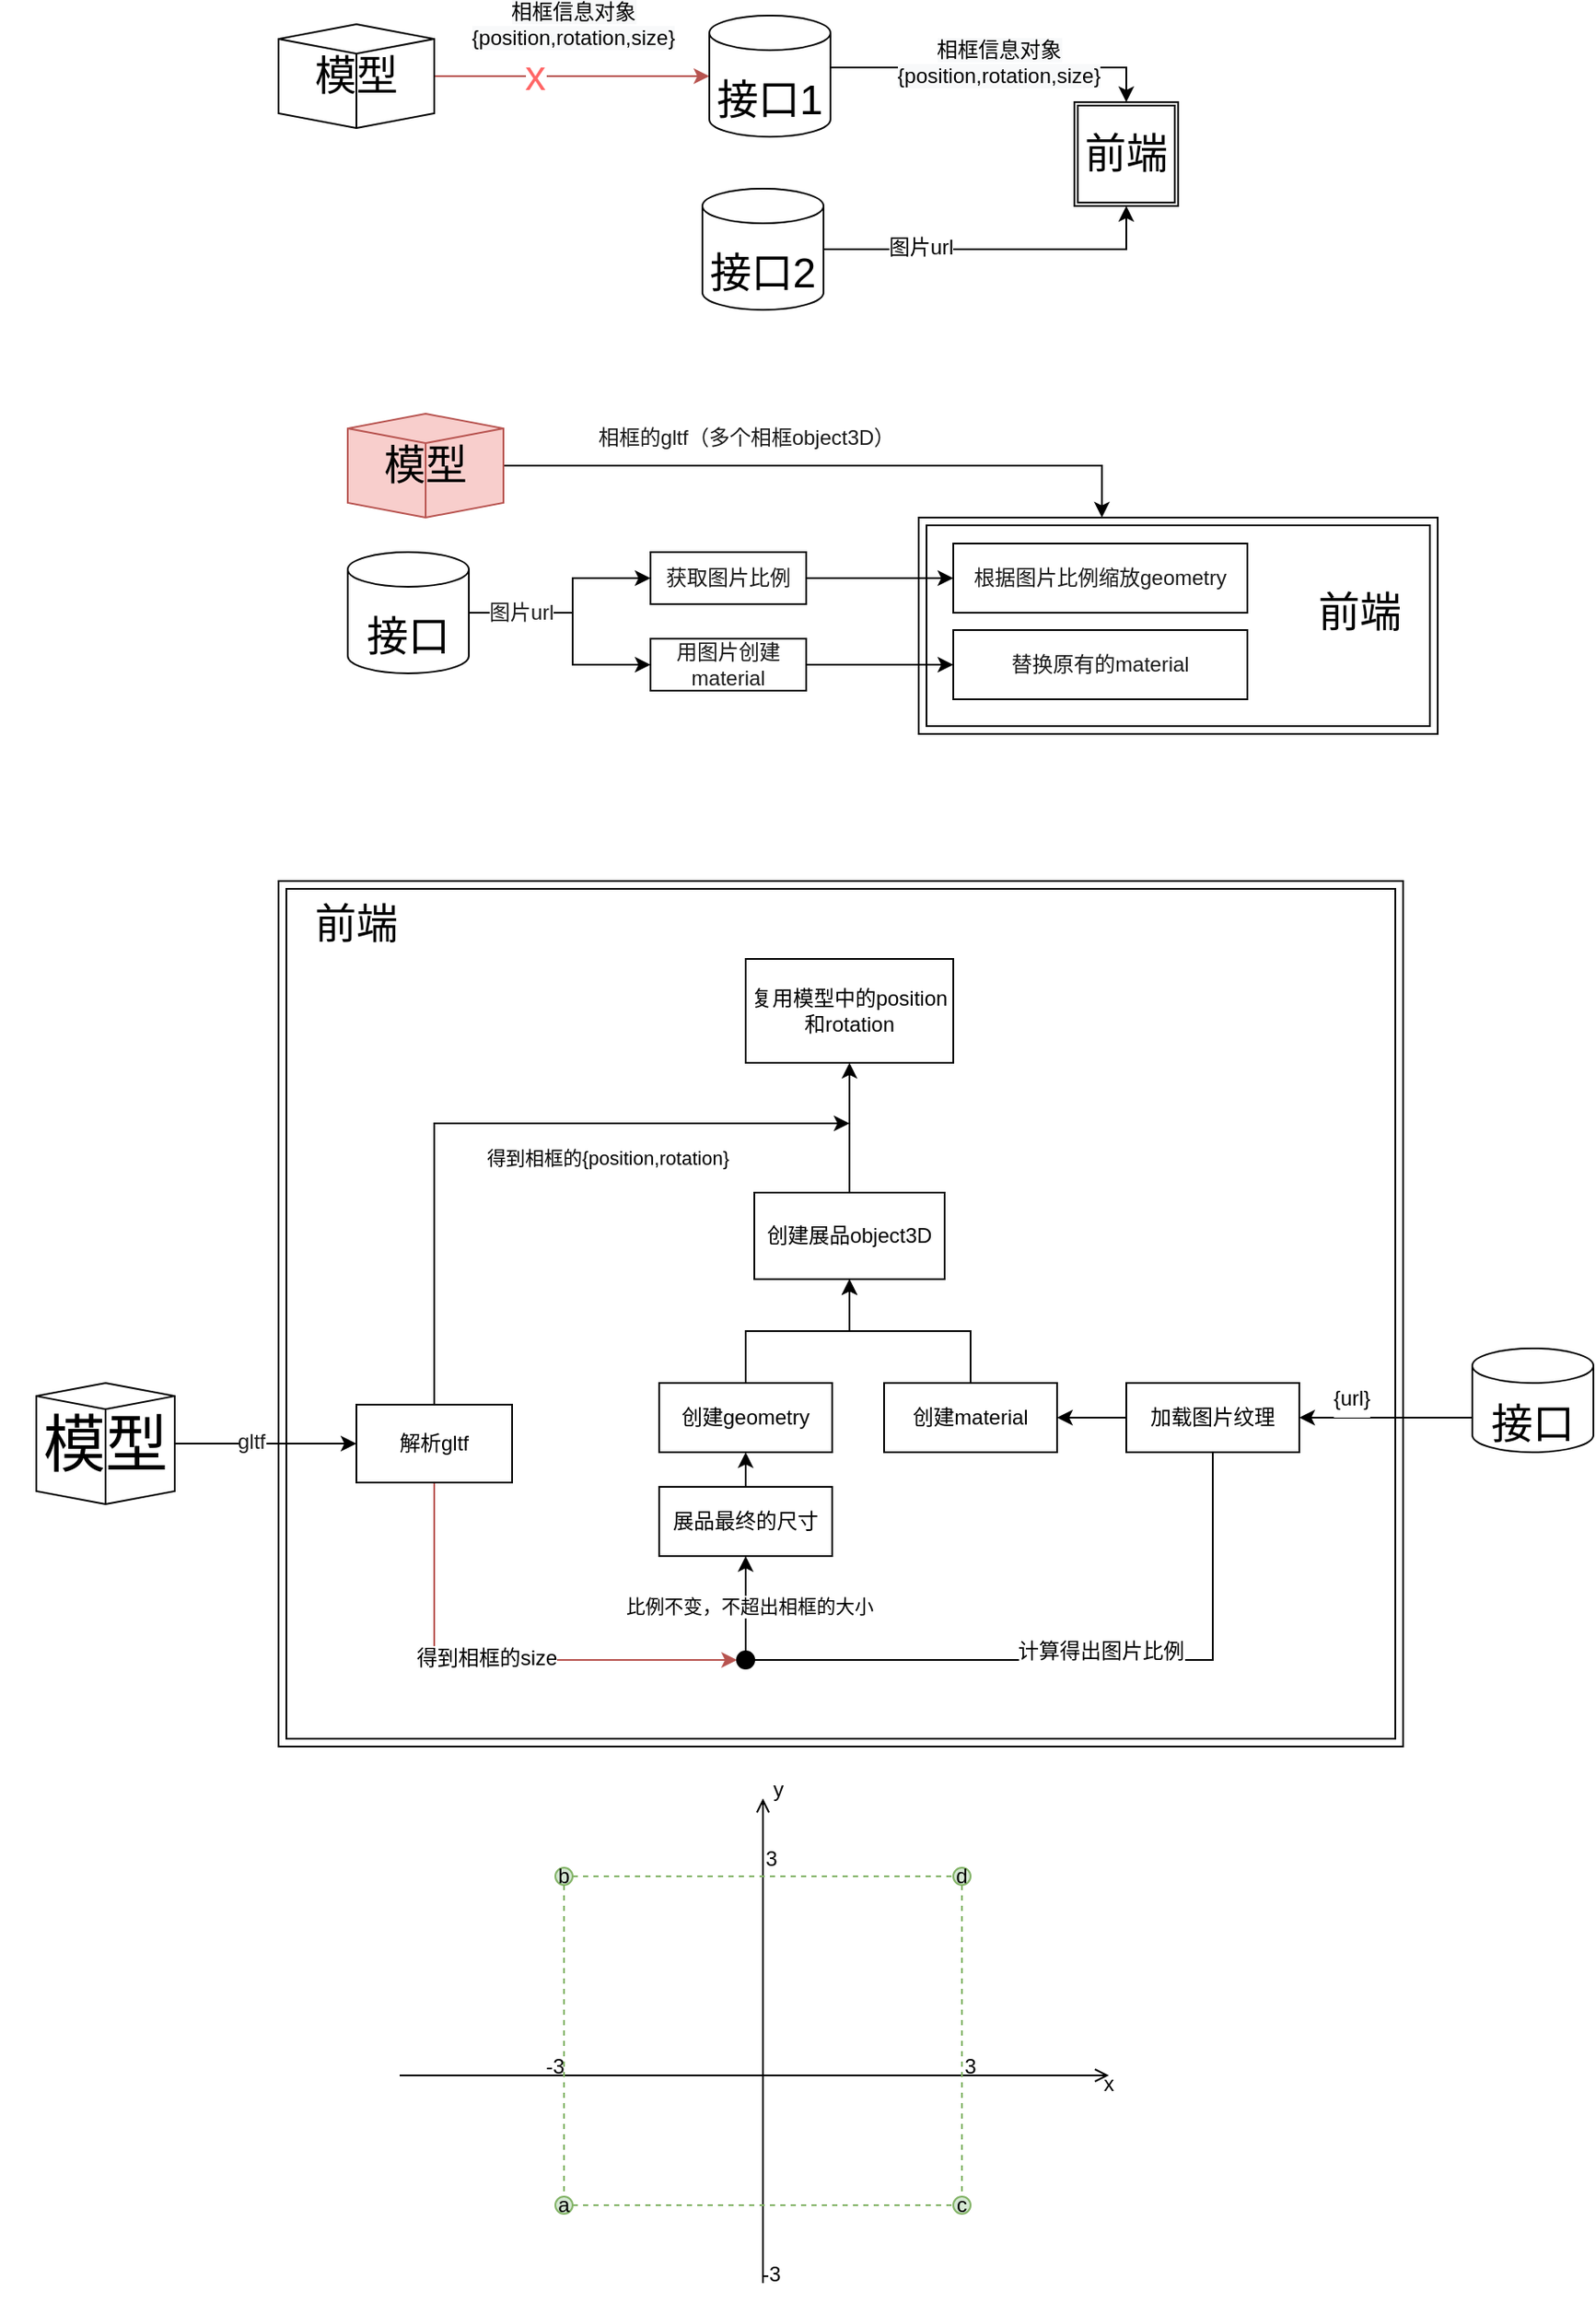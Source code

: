 <mxfile version="20.2.5" type="device"><diagram id="fUdUYy7fY1IGSnhNX8O1" name="展品数据的处理"><mxGraphModel dx="1084" dy="1908" grid="1" gridSize="10" guides="1" tooltips="1" connect="1" arrows="1" fold="1" page="1" pageScale="1" pageWidth="827" pageHeight="1169" math="0" shadow="0"><root><mxCell id="0"/><mxCell id="1" parent="0"/><mxCell id="0KS3gmJVQkQcglxgdlWM-10" style="edgeStyle=orthogonalEdgeStyle;rounded=0;orthogonalLoop=1;jettySize=auto;html=1;exitX=0.5;exitY=1;exitDx=0;exitDy=0;entryX=0;entryY=0.5;entryDx=0;entryDy=0;fillColor=#f8cecc;strokeColor=#b85450;" parent="1" source="yQscxnqC05ns_F5DoMBZ-3" target="0KS3gmJVQkQcglxgdlWM-9" edge="1"><mxGeometry relative="1" as="geometry"><mxPoint x="309.0" y="640.5" as="sourcePoint"/></mxGeometry></mxCell><mxCell id="yQscxnqC05ns_F5DoMBZ-20" value="得到相框的size" style="edgeLabel;html=1;align=center;verticalAlign=middle;resizable=0;points=[];fontSize=12;" parent="0KS3gmJVQkQcglxgdlWM-10" vertex="1" connectable="0"><mxGeometry x="-0.047" y="1" relative="1" as="geometry"><mxPoint as="offset"/></mxGeometry></mxCell><mxCell id="0KS3gmJVQkQcglxgdlWM-19" style="edgeStyle=orthogonalEdgeStyle;rounded=0;orthogonalLoop=1;jettySize=auto;html=1;exitX=0;exitY=0;exitDx=0;exitDy=40;entryX=1;entryY=0.5;entryDx=0;entryDy=0;exitPerimeter=0;" parent="1" source="0KS3gmJVQkQcglxgdlWM-24" target="yQscxnqC05ns_F5DoMBZ-11" edge="1"><mxGeometry relative="1" as="geometry"><mxPoint x="650" y="500" as="sourcePoint"/></mxGeometry></mxCell><mxCell id="yQscxnqC05ns_F5DoMBZ-10" value="&lt;font style=&quot;font-size: 12px;&quot;&gt;{url}&lt;/font&gt;" style="edgeLabel;html=1;align=center;verticalAlign=middle;resizable=0;points=[];fontSize=24;" parent="0KS3gmJVQkQcglxgdlWM-19" vertex="1" connectable="0"><mxGeometry x="0.161" relative="1" as="geometry"><mxPoint x="-12" y="-15" as="offset"/></mxGeometry></mxCell><mxCell id="0KS3gmJVQkQcglxgdlWM-12" style="edgeStyle=orthogonalEdgeStyle;rounded=0;orthogonalLoop=1;jettySize=auto;html=1;exitX=0.5;exitY=0;exitDx=0;exitDy=0;entryX=0.5;entryY=1;entryDx=0;entryDy=0;" parent="1" source="0KS3gmJVQkQcglxgdlWM-9" target="0KS3gmJVQkQcglxgdlWM-14" edge="1"><mxGeometry relative="1" as="geometry"/></mxCell><mxCell id="0KS3gmJVQkQcglxgdlWM-15" value="比例不变，不超出相框的大小" style="edgeLabel;html=1;align=center;verticalAlign=middle;resizable=0;points=[];" parent="0KS3gmJVQkQcglxgdlWM-12" vertex="1" connectable="0"><mxGeometry x="-0.059" y="-2" relative="1" as="geometry"><mxPoint as="offset"/></mxGeometry></mxCell><mxCell id="0KS3gmJVQkQcglxgdlWM-9" value="" style="ellipse;whiteSpace=wrap;html=1;aspect=fixed;fillColor=#000000;" parent="1" vertex="1"><mxGeometry x="425" y="635" width="10" height="10" as="geometry"/></mxCell><mxCell id="0KS3gmJVQkQcglxgdlWM-17" style="edgeStyle=orthogonalEdgeStyle;rounded=0;orthogonalLoop=1;jettySize=auto;html=1;exitX=0.5;exitY=0;exitDx=0;exitDy=0;entryX=0.5;entryY=1;entryDx=0;entryDy=0;" parent="1" source="0KS3gmJVQkQcglxgdlWM-14" target="0KS3gmJVQkQcglxgdlWM-16" edge="1"><mxGeometry relative="1" as="geometry"/></mxCell><mxCell id="0KS3gmJVQkQcglxgdlWM-14" value="展品最终的尺寸" style="rounded=0;whiteSpace=wrap;html=1;fillColor=none;" parent="1" vertex="1"><mxGeometry x="380" y="540" width="100" height="40" as="geometry"/></mxCell><mxCell id="0KS3gmJVQkQcglxgdlWM-22" style="edgeStyle=orthogonalEdgeStyle;rounded=0;orthogonalLoop=1;jettySize=auto;html=1;exitX=0.5;exitY=0;exitDx=0;exitDy=0;" parent="1" source="0KS3gmJVQkQcglxgdlWM-16" target="0KS3gmJVQkQcglxgdlWM-20" edge="1"><mxGeometry relative="1" as="geometry"/></mxCell><mxCell id="0KS3gmJVQkQcglxgdlWM-16" value="创建geometry" style="rounded=0;whiteSpace=wrap;html=1;fillColor=none;" parent="1" vertex="1"><mxGeometry x="380" y="480" width="100" height="40" as="geometry"/></mxCell><mxCell id="0KS3gmJVQkQcglxgdlWM-21" style="edgeStyle=orthogonalEdgeStyle;rounded=0;orthogonalLoop=1;jettySize=auto;html=1;exitX=0.5;exitY=0;exitDx=0;exitDy=0;entryX=0.5;entryY=1;entryDx=0;entryDy=0;" parent="1" source="0KS3gmJVQkQcglxgdlWM-18" target="0KS3gmJVQkQcglxgdlWM-20" edge="1"><mxGeometry relative="1" as="geometry"/></mxCell><mxCell id="0KS3gmJVQkQcglxgdlWM-18" value="创建material" style="rounded=0;whiteSpace=wrap;html=1;fillColor=none;" parent="1" vertex="1"><mxGeometry x="510" y="480" width="100" height="40" as="geometry"/></mxCell><mxCell id="yQscxnqC05ns_F5DoMBZ-17" value="" style="edgeStyle=orthogonalEdgeStyle;rounded=0;orthogonalLoop=1;jettySize=auto;html=1;fontSize=12;" parent="1" source="0KS3gmJVQkQcglxgdlWM-20" target="yQscxnqC05ns_F5DoMBZ-16" edge="1"><mxGeometry relative="1" as="geometry"/></mxCell><mxCell id="0KS3gmJVQkQcglxgdlWM-20" value="创建展品object3D" style="rounded=0;whiteSpace=wrap;html=1;fillColor=none;" parent="1" vertex="1"><mxGeometry x="435" y="370" width="110" height="50" as="geometry"/></mxCell><mxCell id="yQscxnqC05ns_F5DoMBZ-7" style="edgeStyle=orthogonalEdgeStyle;rounded=0;orthogonalLoop=1;jettySize=auto;html=1;entryX=0;entryY=0.5;entryDx=0;entryDy=0;" parent="1" source="0KS3gmJVQkQcglxgdlWM-23" target="yQscxnqC05ns_F5DoMBZ-3" edge="1"><mxGeometry relative="1" as="geometry"/></mxCell><mxCell id="yQscxnqC05ns_F5DoMBZ-8" value="&lt;span style=&quot;color: rgb(26, 26, 26); font-size: 12px;&quot;&gt;gltf&lt;/span&gt;" style="edgeLabel;html=1;align=center;verticalAlign=middle;resizable=0;points=[];" parent="yQscxnqC05ns_F5DoMBZ-7" vertex="1" connectable="0"><mxGeometry x="-0.158" y="1" relative="1" as="geometry"><mxPoint as="offset"/></mxGeometry></mxCell><mxCell id="0KS3gmJVQkQcglxgdlWM-23" value="&lt;font style=&quot;font-size: 36px;&quot;&gt;模型&lt;/font&gt;" style="html=1;whiteSpace=wrap;shape=isoCube2;backgroundOutline=1;isoAngle=6;fillColor=none;" parent="1" vertex="1"><mxGeometry x="20" y="480" width="80" height="70" as="geometry"/></mxCell><mxCell id="0KS3gmJVQkQcglxgdlWM-24" value="&lt;font style=&quot;font-size: 24px;&quot;&gt;接口&lt;/font&gt;" style="shape=cylinder3;whiteSpace=wrap;html=1;boundedLbl=1;backgroundOutline=1;size=10;fontSize=36;fillColor=none;" parent="1" vertex="1"><mxGeometry x="850" y="460" width="70" height="60" as="geometry"/></mxCell><mxCell id="0KS3gmJVQkQcglxgdlWM-40" style="edgeStyle=orthogonalEdgeStyle;rounded=0;orthogonalLoop=1;jettySize=auto;html=1;exitX=1;exitY=0.5;exitDx=0;exitDy=0;exitPerimeter=0;entryX=0;entryY=0.5;entryDx=0;entryDy=0;entryPerimeter=0;fontSize=12;fillColor=#f8cecc;strokeColor=#b85450;" parent="1" source="0KS3gmJVQkQcglxgdlWM-32" target="0KS3gmJVQkQcglxgdlWM-36" edge="1"><mxGeometry relative="1" as="geometry"/></mxCell><mxCell id="0KS3gmJVQkQcglxgdlWM-41" value="&lt;span style=&quot;background-color: rgb(248, 249, 250);&quot;&gt;相框信息对象&lt;br&gt;{position,&lt;/span&gt;&lt;span style=&quot;background-color: rgb(248, 249, 250);&quot;&gt;rotation,&lt;/span&gt;&lt;span style=&quot;background-color: rgb(248, 249, 250);&quot;&gt;size}&lt;/span&gt;" style="edgeLabel;html=1;align=center;verticalAlign=middle;resizable=0;points=[];fontSize=12;" parent="0KS3gmJVQkQcglxgdlWM-40" vertex="1" connectable="0"><mxGeometry x="-0.588" y="3" relative="1" as="geometry"><mxPoint x="47" y="-27" as="offset"/></mxGeometry></mxCell><mxCell id="0KS3gmJVQkQcglxgdlWM-50" value="&lt;font color=&quot;#ff6666&quot;&gt;x&lt;/font&gt;" style="edgeLabel;html=1;align=center;verticalAlign=middle;resizable=0;points=[];fontSize=24;" parent="0KS3gmJVQkQcglxgdlWM-40" vertex="1" connectable="0"><mxGeometry x="-0.27" relative="1" as="geometry"><mxPoint as="offset"/></mxGeometry></mxCell><mxCell id="0KS3gmJVQkQcglxgdlWM-32" value="&lt;font style=&quot;font-size: 24px;&quot;&gt;模型&lt;/font&gt;" style="html=1;whiteSpace=wrap;shape=isoCube2;backgroundOutline=1;isoAngle=6;fillColor=none;" parent="1" vertex="1"><mxGeometry x="160" y="-305" width="90" height="60" as="geometry"/></mxCell><mxCell id="0KS3gmJVQkQcglxgdlWM-45" style="edgeStyle=orthogonalEdgeStyle;rounded=0;orthogonalLoop=1;jettySize=auto;html=1;exitX=1;exitY=0.5;exitDx=0;exitDy=0;exitPerimeter=0;entryX=0.5;entryY=0;entryDx=0;entryDy=0;fontSize=36;" parent="1" source="0KS3gmJVQkQcglxgdlWM-36" target="0KS3gmJVQkQcglxgdlWM-43" edge="1"><mxGeometry relative="1" as="geometry"><Array as="points"><mxPoint x="479" y="-280"/></Array></mxGeometry></mxCell><mxCell id="0KS3gmJVQkQcglxgdlWM-48" value="&lt;span style=&quot;background-color: rgb(248, 249, 250);&quot;&gt;相框信息对象&lt;br&gt;{position,&lt;/span&gt;&lt;span style=&quot;background-color: rgb(248, 249, 250);&quot;&gt;rotation,&lt;/span&gt;&lt;span style=&quot;background-color: rgb(248, 249, 250);&quot;&gt;size}&lt;/span&gt;" style="edgeLabel;html=1;align=center;verticalAlign=middle;resizable=0;points=[];fontSize=12;" parent="0KS3gmJVQkQcglxgdlWM-45" vertex="1" connectable="0"><mxGeometry x="0.036" y="3" relative="1" as="geometry"><mxPoint as="offset"/></mxGeometry></mxCell><mxCell id="0KS3gmJVQkQcglxgdlWM-36" value="&lt;font style=&quot;font-size: 24px;&quot;&gt;接口1&lt;/font&gt;" style="shape=cylinder3;whiteSpace=wrap;html=1;boundedLbl=1;backgroundOutline=1;size=10;fontSize=36;fillColor=none;" parent="1" vertex="1"><mxGeometry x="409" y="-310" width="70" height="70" as="geometry"/></mxCell><mxCell id="0KS3gmJVQkQcglxgdlWM-46" style="edgeStyle=orthogonalEdgeStyle;rounded=0;orthogonalLoop=1;jettySize=auto;html=1;entryX=0.5;entryY=1;entryDx=0;entryDy=0;fontSize=36;" parent="1" source="0KS3gmJVQkQcglxgdlWM-42" target="0KS3gmJVQkQcglxgdlWM-43" edge="1"><mxGeometry relative="1" as="geometry"/></mxCell><mxCell id="0KS3gmJVQkQcglxgdlWM-49" value="图片url" style="edgeLabel;html=1;align=center;verticalAlign=middle;resizable=0;points=[];fontSize=12;" parent="0KS3gmJVQkQcglxgdlWM-46" vertex="1" connectable="0"><mxGeometry x="-0.442" y="1" relative="1" as="geometry"><mxPoint as="offset"/></mxGeometry></mxCell><mxCell id="0KS3gmJVQkQcglxgdlWM-42" value="&lt;font style=&quot;font-size: 24px;&quot;&gt;接口2&lt;/font&gt;" style="shape=cylinder3;whiteSpace=wrap;html=1;boundedLbl=1;backgroundOutline=1;size=10;fontSize=36;fillColor=none;" parent="1" vertex="1"><mxGeometry x="405" y="-210" width="70" height="70" as="geometry"/></mxCell><mxCell id="0KS3gmJVQkQcglxgdlWM-43" value="&lt;font style=&quot;font-size: 24px;&quot;&gt;前端&lt;/font&gt;" style="shape=ext;double=1;whiteSpace=wrap;html=1;aspect=fixed;fontSize=12;fillColor=none;" parent="1" vertex="1"><mxGeometry x="620" y="-260" width="60" height="60" as="geometry"/></mxCell><mxCell id="0KS3gmJVQkQcglxgdlWM-53" style="edgeStyle=orthogonalEdgeStyle;rounded=0;orthogonalLoop=1;jettySize=auto;html=1;exitX=1;exitY=0.5;exitDx=0;exitDy=0;exitPerimeter=0;fontSize=24;fontColor=#FF6666;entryX=0.353;entryY=0;entryDx=0;entryDy=0;entryPerimeter=0;" parent="1" source="0KS3gmJVQkQcglxgdlWM-51" target="0KS3gmJVQkQcglxgdlWM-74" edge="1"><mxGeometry relative="1" as="geometry"><mxPoint x="560" as="targetPoint"/><Array as="points"><mxPoint x="636" y="-50"/></Array></mxGeometry></mxCell><mxCell id="0KS3gmJVQkQcglxgdlWM-54" value="&lt;font style=&quot;font-size: 12px;&quot; color=&quot;#1a1a1a&quot;&gt;相框的gltf（多个相框object3D）&lt;/font&gt;" style="edgeLabel;html=1;align=center;verticalAlign=middle;resizable=0;points=[];fontSize=24;fontColor=#FF6666;" parent="0KS3gmJVQkQcglxgdlWM-53" vertex="1" connectable="0"><mxGeometry x="-0.319" relative="1" as="geometry"><mxPoint x="12" y="-20" as="offset"/></mxGeometry></mxCell><mxCell id="0KS3gmJVQkQcglxgdlWM-51" value="&lt;font style=&quot;font-size: 24px;&quot;&gt;模型&lt;/font&gt;" style="html=1;whiteSpace=wrap;shape=isoCube2;backgroundOutline=1;isoAngle=6;fillColor=#f8cecc;strokeColor=#b85450;" parent="1" vertex="1"><mxGeometry x="200" y="-80" width="90" height="60" as="geometry"/></mxCell><mxCell id="0KS3gmJVQkQcglxgdlWM-64" style="edgeStyle=orthogonalEdgeStyle;rounded=0;orthogonalLoop=1;jettySize=auto;html=1;exitX=1;exitY=0.5;exitDx=0;exitDy=0;exitPerimeter=0;entryX=0;entryY=0.5;entryDx=0;entryDy=0;fontSize=12;fontColor=#1A1A1A;" parent="1" source="0KS3gmJVQkQcglxgdlWM-57" target="0KS3gmJVQkQcglxgdlWM-62" edge="1"><mxGeometry relative="1" as="geometry"><Array as="points"><mxPoint x="330" y="35"/><mxPoint x="330" y="15"/></Array></mxGeometry></mxCell><mxCell id="0KS3gmJVQkQcglxgdlWM-65" style="edgeStyle=orthogonalEdgeStyle;rounded=0;orthogonalLoop=1;jettySize=auto;html=1;exitX=1;exitY=0.5;exitDx=0;exitDy=0;exitPerimeter=0;entryX=0;entryY=0.5;entryDx=0;entryDy=0;fontSize=12;fontColor=#1A1A1A;" parent="1" source="0KS3gmJVQkQcglxgdlWM-57" target="0KS3gmJVQkQcglxgdlWM-63" edge="1"><mxGeometry relative="1" as="geometry"><Array as="points"><mxPoint x="330" y="35"/><mxPoint x="330" y="65"/></Array></mxGeometry></mxCell><mxCell id="0KS3gmJVQkQcglxgdlWM-66" value="图片url" style="edgeLabel;html=1;align=center;verticalAlign=middle;resizable=0;points=[];fontSize=12;fontColor=#1A1A1A;" parent="0KS3gmJVQkQcglxgdlWM-65" vertex="1" connectable="0"><mxGeometry x="-0.68" y="1" relative="1" as="geometry"><mxPoint x="8" y="1" as="offset"/></mxGeometry></mxCell><mxCell id="0KS3gmJVQkQcglxgdlWM-57" value="&lt;font style=&quot;font-size: 24px;&quot;&gt;接口&lt;/font&gt;" style="shape=cylinder3;whiteSpace=wrap;html=1;boundedLbl=1;backgroundOutline=1;size=10;fontSize=36;fillColor=none;" parent="1" vertex="1"><mxGeometry x="200" width="70" height="70" as="geometry"/></mxCell><mxCell id="0KS3gmJVQkQcglxgdlWM-78" style="edgeStyle=orthogonalEdgeStyle;rounded=0;orthogonalLoop=1;jettySize=auto;html=1;exitX=1;exitY=0.5;exitDx=0;exitDy=0;entryX=0;entryY=0.5;entryDx=0;entryDy=0;fontSize=12;fontColor=#1A1A1A;" parent="1" source="0KS3gmJVQkQcglxgdlWM-62" target="0KS3gmJVQkQcglxgdlWM-75" edge="1"><mxGeometry relative="1" as="geometry"/></mxCell><mxCell id="0KS3gmJVQkQcglxgdlWM-62" value="获取图片比例" style="rounded=0;whiteSpace=wrap;html=1;fontSize=12;fontColor=#1A1A1A;fillColor=none;" parent="1" vertex="1"><mxGeometry x="375" width="90" height="30" as="geometry"/></mxCell><mxCell id="0KS3gmJVQkQcglxgdlWM-72" style="edgeStyle=orthogonalEdgeStyle;rounded=0;orthogonalLoop=1;jettySize=auto;html=1;exitX=1;exitY=0.5;exitDx=0;exitDy=0;fontSize=12;fontColor=#1A1A1A;entryX=0;entryY=0.5;entryDx=0;entryDy=0;" parent="1" source="0KS3gmJVQkQcglxgdlWM-63" target="0KS3gmJVQkQcglxgdlWM-77" edge="1"><mxGeometry relative="1" as="geometry"><mxPoint x="510" y="30" as="targetPoint"/></mxGeometry></mxCell><mxCell id="0KS3gmJVQkQcglxgdlWM-63" value="用图片创建material" style="rounded=0;whiteSpace=wrap;html=1;fontSize=12;fontColor=#1A1A1A;fillColor=none;" parent="1" vertex="1"><mxGeometry x="375" y="50" width="90" height="30" as="geometry"/></mxCell><mxCell id="0KS3gmJVQkQcglxgdlWM-74" value="" style="verticalLabelPosition=bottom;verticalAlign=top;html=1;shape=mxgraph.basic.frame;dx=4.53;fontSize=12;fontColor=#1A1A1A;fillColor=none;" parent="1" vertex="1"><mxGeometry x="530" y="-20" width="300" height="125" as="geometry"/></mxCell><mxCell id="0KS3gmJVQkQcglxgdlWM-75" value="根据图片比例缩放geometry&lt;br&gt;" style="whiteSpace=wrap;html=1;fontSize=12;fontColor=#1A1A1A;fillColor=none;" parent="1" vertex="1"><mxGeometry x="550" y="-5" width="170" height="40" as="geometry"/></mxCell><mxCell id="0KS3gmJVQkQcglxgdlWM-76" value="&lt;font color=&quot;#000000&quot;&gt;&lt;span style=&quot;font-size: 24px;&quot;&gt;前端&lt;/span&gt;&lt;/font&gt;" style="text;html=1;strokeColor=none;fillColor=none;align=center;verticalAlign=middle;whiteSpace=wrap;rounded=0;fontSize=12;fontColor=#1A1A1A;" parent="1" vertex="1"><mxGeometry x="760" width="50" height="70" as="geometry"/></mxCell><mxCell id="0KS3gmJVQkQcglxgdlWM-77" value="替换原有的material" style="rounded=0;whiteSpace=wrap;html=1;fontSize=12;fontColor=#1A1A1A;fillColor=none;" parent="1" vertex="1"><mxGeometry x="550" y="45" width="170" height="40" as="geometry"/></mxCell><mxCell id="yQscxnqC05ns_F5DoMBZ-1" value="" style="verticalLabelPosition=bottom;verticalAlign=top;html=1;shape=mxgraph.basic.frame;dx=4.53;fontSize=12;fontColor=#1A1A1A;fillColor=none;" parent="1" vertex="1"><mxGeometry x="160" y="190" width="650" height="500" as="geometry"/></mxCell><mxCell id="yQscxnqC05ns_F5DoMBZ-4" style="edgeStyle=orthogonalEdgeStyle;rounded=0;orthogonalLoop=1;jettySize=auto;html=1;exitX=0.5;exitY=0;exitDx=0;exitDy=0;" parent="1" source="yQscxnqC05ns_F5DoMBZ-3" edge="1"><mxGeometry relative="1" as="geometry"><mxPoint x="490" y="330" as="targetPoint"/><Array as="points"><mxPoint x="250" y="330"/></Array></mxGeometry></mxCell><mxCell id="yQscxnqC05ns_F5DoMBZ-5" value="得到相框的{position,rotation}" style="edgeLabel;html=1;align=center;verticalAlign=middle;resizable=0;points=[];" parent="yQscxnqC05ns_F5DoMBZ-4" vertex="1" connectable="0"><mxGeometry x="0.145" y="-1" relative="1" as="geometry"><mxPoint x="32" y="19" as="offset"/></mxGeometry></mxCell><mxCell id="yQscxnqC05ns_F5DoMBZ-3" value="解析gltf" style="rounded=0;whiteSpace=wrap;html=1;" parent="1" vertex="1"><mxGeometry x="205" y="492.5" width="90" height="45" as="geometry"/></mxCell><mxCell id="yQscxnqC05ns_F5DoMBZ-6" value="&lt;font color=&quot;#000000&quot;&gt;&lt;span style=&quot;font-size: 24px;&quot;&gt;前端&lt;/span&gt;&lt;/font&gt;" style="text;html=1;strokeColor=none;fillColor=none;align=center;verticalAlign=middle;whiteSpace=wrap;rounded=0;fontSize=12;fontColor=#1A1A1A;" parent="1" vertex="1"><mxGeometry x="180" y="180" width="50" height="70" as="geometry"/></mxCell><mxCell id="yQscxnqC05ns_F5DoMBZ-12" style="edgeStyle=orthogonalEdgeStyle;rounded=0;orthogonalLoop=1;jettySize=auto;html=1;exitX=0;exitY=0.5;exitDx=0;exitDy=0;entryX=1;entryY=0.5;entryDx=0;entryDy=0;fontSize=12;" parent="1" source="yQscxnqC05ns_F5DoMBZ-11" target="0KS3gmJVQkQcglxgdlWM-18" edge="1"><mxGeometry relative="1" as="geometry"/></mxCell><mxCell id="yQscxnqC05ns_F5DoMBZ-11" value="加载图片纹理" style="rounded=0;whiteSpace=wrap;html=1;fontSize=12;" parent="1" vertex="1"><mxGeometry x="650" y="480" width="100" height="40" as="geometry"/></mxCell><mxCell id="yQscxnqC05ns_F5DoMBZ-14" value="" style="edgeStyle=orthogonalEdgeStyle;rounded=0;orthogonalLoop=1;jettySize=auto;html=1;exitX=0.5;exitY=1;exitDx=0;exitDy=0;endArrow=none;entryX=1;entryY=0.5;entryDx=0;entryDy=0;" parent="1" source="yQscxnqC05ns_F5DoMBZ-11" target="0KS3gmJVQkQcglxgdlWM-9" edge="1"><mxGeometry relative="1" as="geometry"><mxPoint x="700" y="520" as="sourcePoint"/><mxPoint x="620.22" y="636.865" as="targetPoint"/></mxGeometry></mxCell><mxCell id="yQscxnqC05ns_F5DoMBZ-15" value="计算得出图片比例" style="edgeLabel;html=1;align=center;verticalAlign=middle;resizable=0;points=[];fontSize=12;" parent="yQscxnqC05ns_F5DoMBZ-14" vertex="1" connectable="0"><mxGeometry x="-0.256" relative="1" as="geometry"><mxPoint x="-42" y="-5" as="offset"/></mxGeometry></mxCell><mxCell id="yQscxnqC05ns_F5DoMBZ-16" value="复用模型中的position和rotation" style="whiteSpace=wrap;html=1;fillColor=none;rounded=0;" parent="1" vertex="1"><mxGeometry x="430" y="235" width="120" height="60" as="geometry"/></mxCell><mxCell id="jk7qAn_tKTkzqlLUMUHR-1" value="" style="endArrow=open;html=1;rounded=0;endFill=0;" edge="1" parent="1"><mxGeometry width="50" height="50" relative="1" as="geometry"><mxPoint x="230" y="880" as="sourcePoint"/><mxPoint x="640" y="880" as="targetPoint"/></mxGeometry></mxCell><mxCell id="jk7qAn_tKTkzqlLUMUHR-2" value="" style="endArrow=open;html=1;rounded=0;endFill=0;" edge="1" parent="1"><mxGeometry width="50" height="50" relative="1" as="geometry"><mxPoint x="440" y="1000" as="sourcePoint"/><mxPoint x="440" y="720" as="targetPoint"/></mxGeometry></mxCell><mxCell id="jk7qAn_tKTkzqlLUMUHR-3" value="" style="ellipse;whiteSpace=wrap;html=1;aspect=fixed;fillColor=#d5e8d4;strokeColor=#82b366;" vertex="1" parent="1"><mxGeometry x="NaN" y="NaN" height="NaN" as="geometry"/></mxCell><mxCell id="jk7qAn_tKTkzqlLUMUHR-18" style="edgeStyle=orthogonalEdgeStyle;rounded=0;orthogonalLoop=1;jettySize=auto;html=1;exitX=1;exitY=0.5;exitDx=0;exitDy=0;entryX=0;entryY=0.5;entryDx=0;entryDy=0;dashed=1;endArrow=none;endFill=0;fillColor=#d5e8d4;strokeColor=#82b366;" edge="1" parent="1" source="jk7qAn_tKTkzqlLUMUHR-4" target="jk7qAn_tKTkzqlLUMUHR-12"><mxGeometry relative="1" as="geometry"/></mxCell><mxCell id="jk7qAn_tKTkzqlLUMUHR-4" value="a" style="ellipse;whiteSpace=wrap;html=1;aspect=fixed;fillColor=#d5e8d4;strokeColor=#82b366;" vertex="1" parent="1"><mxGeometry x="320" y="950" width="10" height="10" as="geometry"/></mxCell><mxCell id="jk7qAn_tKTkzqlLUMUHR-5" value="-3" style="text;html=1;strokeColor=none;fillColor=none;align=center;verticalAlign=middle;whiteSpace=wrap;rounded=0;" vertex="1" parent="1"><mxGeometry x="290" y="860" width="60" height="30" as="geometry"/></mxCell><mxCell id="jk7qAn_tKTkzqlLUMUHR-6" value="3" style="text;html=1;strokeColor=none;fillColor=none;align=center;verticalAlign=middle;whiteSpace=wrap;rounded=0;" vertex="1" parent="1"><mxGeometry x="530" y="860" width="60" height="30" as="geometry"/></mxCell><mxCell id="jk7qAn_tKTkzqlLUMUHR-7" value="-3" style="text;html=1;strokeColor=none;fillColor=none;align=center;verticalAlign=middle;whiteSpace=wrap;rounded=0;" vertex="1" parent="1"><mxGeometry x="415" y="980" width="60" height="30" as="geometry"/></mxCell><mxCell id="jk7qAn_tKTkzqlLUMUHR-8" value="3" style="text;html=1;strokeColor=none;fillColor=none;align=center;verticalAlign=middle;whiteSpace=wrap;rounded=0;" vertex="1" parent="1"><mxGeometry x="415" y="740" width="60" height="30" as="geometry"/></mxCell><mxCell id="jk7qAn_tKTkzqlLUMUHR-16" style="edgeStyle=orthogonalEdgeStyle;rounded=0;orthogonalLoop=1;jettySize=auto;html=1;exitX=1;exitY=0.5;exitDx=0;exitDy=0;entryX=0;entryY=0.5;entryDx=0;entryDy=0;endArrow=none;endFill=0;dashed=1;fillColor=#d5e8d4;strokeColor=#82b366;" edge="1" parent="1" source="jk7qAn_tKTkzqlLUMUHR-11" target="jk7qAn_tKTkzqlLUMUHR-13"><mxGeometry relative="1" as="geometry"/></mxCell><mxCell id="jk7qAn_tKTkzqlLUMUHR-17" style="edgeStyle=orthogonalEdgeStyle;rounded=0;orthogonalLoop=1;jettySize=auto;html=1;exitX=0.5;exitY=1;exitDx=0;exitDy=0;entryX=0.5;entryY=0;entryDx=0;entryDy=0;dashed=1;endArrow=none;endFill=0;fillColor=#d5e8d4;strokeColor=#82b366;" edge="1" parent="1" source="jk7qAn_tKTkzqlLUMUHR-11" target="jk7qAn_tKTkzqlLUMUHR-4"><mxGeometry relative="1" as="geometry"/></mxCell><mxCell id="jk7qAn_tKTkzqlLUMUHR-11" value="b" style="ellipse;whiteSpace=wrap;html=1;aspect=fixed;fillColor=#d5e8d4;strokeColor=#82b366;" vertex="1" parent="1"><mxGeometry x="320" y="760" width="10" height="10" as="geometry"/></mxCell><mxCell id="jk7qAn_tKTkzqlLUMUHR-12" value="c" style="ellipse;whiteSpace=wrap;html=1;aspect=fixed;fillColor=#d5e8d4;strokeColor=#82b366;" vertex="1" parent="1"><mxGeometry x="550" y="950" width="10" height="10" as="geometry"/></mxCell><mxCell id="jk7qAn_tKTkzqlLUMUHR-20" style="edgeStyle=orthogonalEdgeStyle;rounded=0;orthogonalLoop=1;jettySize=auto;html=1;exitX=0.5;exitY=1;exitDx=0;exitDy=0;entryX=0.5;entryY=0;entryDx=0;entryDy=0;dashed=1;endArrow=none;endFill=0;fillColor=#d5e8d4;strokeColor=#82b366;" edge="1" parent="1" source="jk7qAn_tKTkzqlLUMUHR-13" target="jk7qAn_tKTkzqlLUMUHR-12"><mxGeometry relative="1" as="geometry"/></mxCell><mxCell id="jk7qAn_tKTkzqlLUMUHR-13" value="d" style="ellipse;whiteSpace=wrap;html=1;aspect=fixed;fillColor=#d5e8d4;strokeColor=#82b366;" vertex="1" parent="1"><mxGeometry x="550" y="760" width="10" height="10" as="geometry"/></mxCell><mxCell id="jk7qAn_tKTkzqlLUMUHR-14" value="x" style="text;html=1;strokeColor=none;fillColor=none;align=center;verticalAlign=middle;whiteSpace=wrap;rounded=0;" vertex="1" parent="1"><mxGeometry x="610" y="870" width="60" height="30" as="geometry"/></mxCell><mxCell id="jk7qAn_tKTkzqlLUMUHR-15" value="y" style="text;html=1;strokeColor=none;fillColor=none;align=center;verticalAlign=middle;whiteSpace=wrap;rounded=0;" vertex="1" parent="1"><mxGeometry x="419" y="700" width="60" height="30" as="geometry"/></mxCell></root></mxGraphModel></diagram></mxfile>